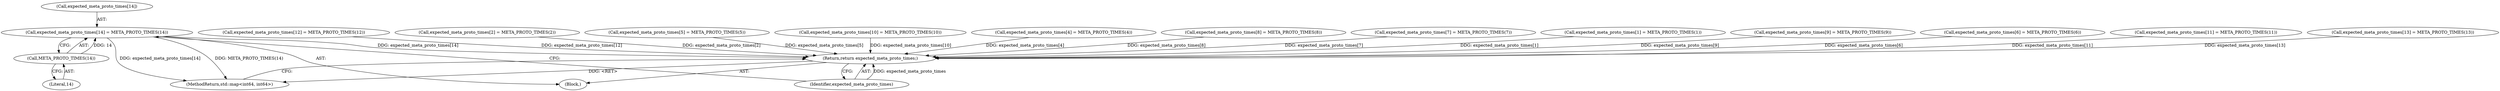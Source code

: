 digraph "1_Chrome_19190765882e272a6a2162c89acdb29110f7e3cf_27@array" {
"1000175" [label="(Call,expected_meta_proto_times[14] = META_PROTO_TIMES(14))"];
"1000179" [label="(Call,META_PROTO_TIMES(14))"];
"1000181" [label="(Return,return expected_meta_proto_times;)"];
"1000133" [label="(Call,expected_meta_proto_times[7] = META_PROTO_TIMES(7))"];
"1000179" [label="(Call,META_PROTO_TIMES(14))"];
"1000176" [label="(Call,expected_meta_proto_times[14])"];
"1000103" [label="(Call,expected_meta_proto_times[1] = META_PROTO_TIMES(1))"];
"1000145" [label="(Call,expected_meta_proto_times[9] = META_PROTO_TIMES(9))"];
"1000127" [label="(Call,expected_meta_proto_times[6] = META_PROTO_TIMES(6))"];
"1000157" [label="(Call,expected_meta_proto_times[11] = META_PROTO_TIMES(11))"];
"1000169" [label="(Call,expected_meta_proto_times[13] = META_PROTO_TIMES(13))"];
"1000163" [label="(Call,expected_meta_proto_times[12] = META_PROTO_TIMES(12))"];
"1000109" [label="(Call,expected_meta_proto_times[2] = META_PROTO_TIMES(2))"];
"1000175" [label="(Call,expected_meta_proto_times[14] = META_PROTO_TIMES(14))"];
"1000181" [label="(Return,return expected_meta_proto_times;)"];
"1000121" [label="(Call,expected_meta_proto_times[5] = META_PROTO_TIMES(5))"];
"1000183" [label="(MethodReturn,std::map<int64, int64>)"];
"1000180" [label="(Literal,14)"];
"1000151" [label="(Call,expected_meta_proto_times[10] = META_PROTO_TIMES(10))"];
"1000115" [label="(Call,expected_meta_proto_times[4] = META_PROTO_TIMES(4))"];
"1000139" [label="(Call,expected_meta_proto_times[8] = META_PROTO_TIMES(8))"];
"1000101" [label="(Block,)"];
"1000182" [label="(Identifier,expected_meta_proto_times)"];
"1000175" -> "1000101"  [label="AST: "];
"1000175" -> "1000179"  [label="CFG: "];
"1000176" -> "1000175"  [label="AST: "];
"1000179" -> "1000175"  [label="AST: "];
"1000182" -> "1000175"  [label="CFG: "];
"1000175" -> "1000183"  [label="DDG: META_PROTO_TIMES(14)"];
"1000175" -> "1000183"  [label="DDG: expected_meta_proto_times[14]"];
"1000179" -> "1000175"  [label="DDG: 14"];
"1000175" -> "1000181"  [label="DDG: expected_meta_proto_times[14]"];
"1000179" -> "1000180"  [label="CFG: "];
"1000180" -> "1000179"  [label="AST: "];
"1000181" -> "1000101"  [label="AST: "];
"1000181" -> "1000182"  [label="CFG: "];
"1000182" -> "1000181"  [label="AST: "];
"1000183" -> "1000181"  [label="CFG: "];
"1000181" -> "1000183"  [label="DDG: <RET>"];
"1000182" -> "1000181"  [label="DDG: expected_meta_proto_times"];
"1000163" -> "1000181"  [label="DDG: expected_meta_proto_times[12]"];
"1000103" -> "1000181"  [label="DDG: expected_meta_proto_times[1]"];
"1000109" -> "1000181"  [label="DDG: expected_meta_proto_times[2]"];
"1000121" -> "1000181"  [label="DDG: expected_meta_proto_times[5]"];
"1000169" -> "1000181"  [label="DDG: expected_meta_proto_times[13]"];
"1000127" -> "1000181"  [label="DDG: expected_meta_proto_times[6]"];
"1000145" -> "1000181"  [label="DDG: expected_meta_proto_times[9]"];
"1000115" -> "1000181"  [label="DDG: expected_meta_proto_times[4]"];
"1000139" -> "1000181"  [label="DDG: expected_meta_proto_times[8]"];
"1000151" -> "1000181"  [label="DDG: expected_meta_proto_times[10]"];
"1000157" -> "1000181"  [label="DDG: expected_meta_proto_times[11]"];
"1000133" -> "1000181"  [label="DDG: expected_meta_proto_times[7]"];
}
